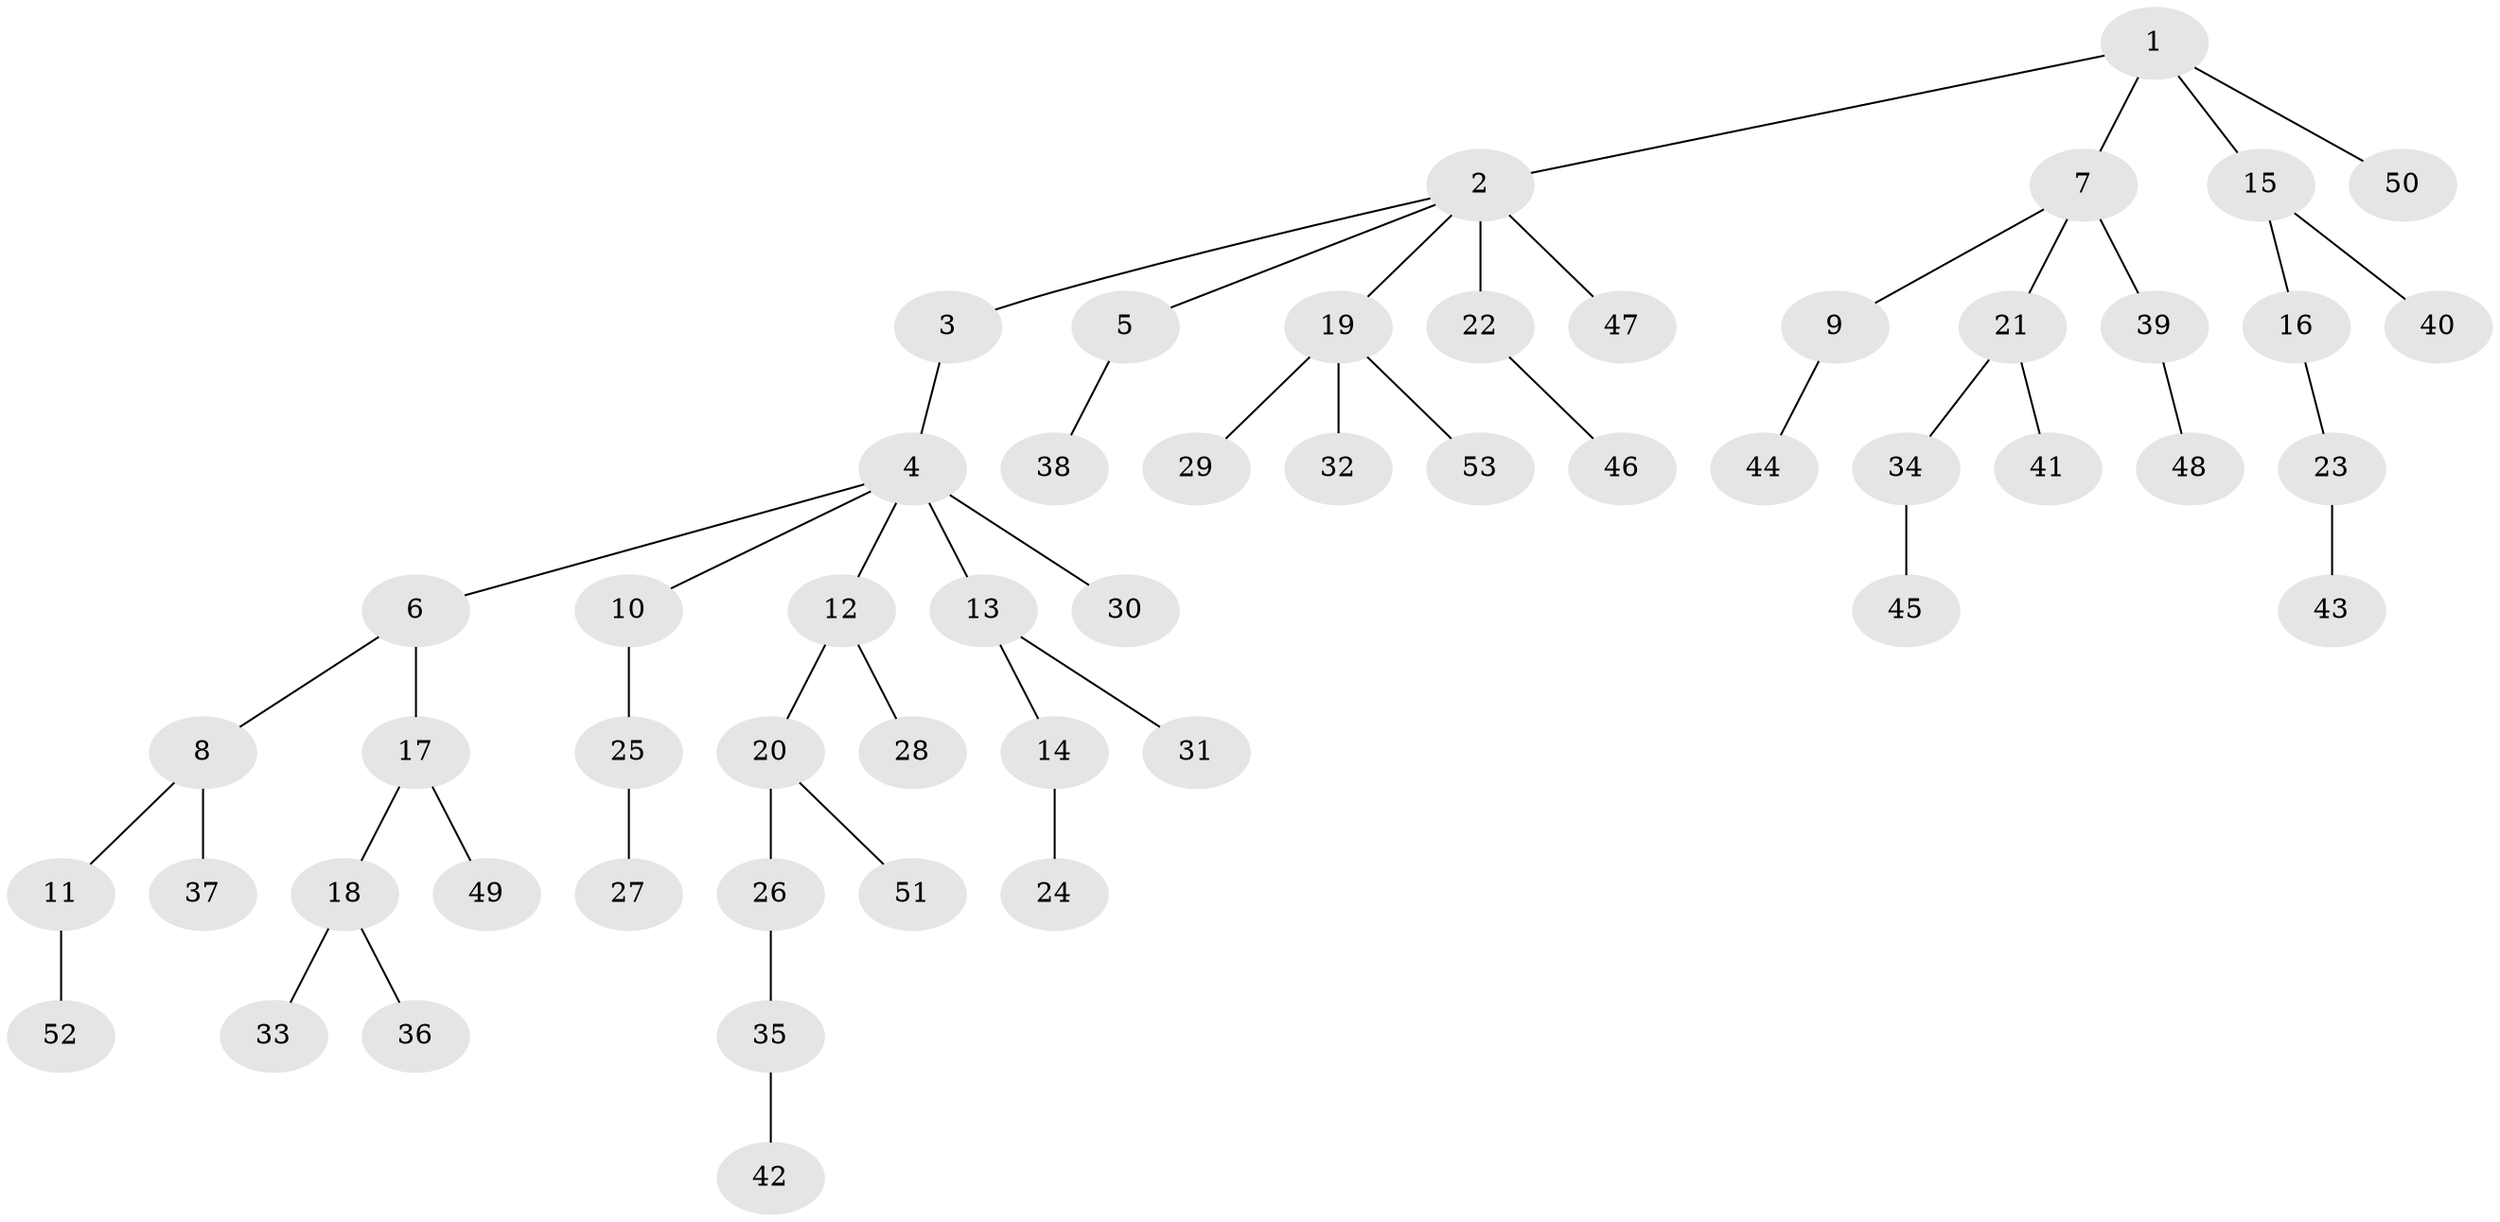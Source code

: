 // original degree distribution, {5: 0.02857142857142857, 6: 0.009523809523809525, 3: 0.1523809523809524, 7: 0.009523809523809525, 4: 0.06666666666666667, 2: 0.2571428571428571, 1: 0.47619047619047616}
// Generated by graph-tools (version 1.1) at 2025/36/03/09/25 02:36:30]
// undirected, 53 vertices, 52 edges
graph export_dot {
graph [start="1"]
  node [color=gray90,style=filled];
  1;
  2;
  3;
  4;
  5;
  6;
  7;
  8;
  9;
  10;
  11;
  12;
  13;
  14;
  15;
  16;
  17;
  18;
  19;
  20;
  21;
  22;
  23;
  24;
  25;
  26;
  27;
  28;
  29;
  30;
  31;
  32;
  33;
  34;
  35;
  36;
  37;
  38;
  39;
  40;
  41;
  42;
  43;
  44;
  45;
  46;
  47;
  48;
  49;
  50;
  51;
  52;
  53;
  1 -- 2 [weight=1.0];
  1 -- 7 [weight=1.0];
  1 -- 15 [weight=1.0];
  1 -- 50 [weight=1.0];
  2 -- 3 [weight=1.0];
  2 -- 5 [weight=1.0];
  2 -- 19 [weight=1.0];
  2 -- 22 [weight=1.0];
  2 -- 47 [weight=2.0];
  3 -- 4 [weight=1.0];
  4 -- 6 [weight=1.0];
  4 -- 10 [weight=1.0];
  4 -- 12 [weight=1.0];
  4 -- 13 [weight=1.0];
  4 -- 30 [weight=2.0];
  5 -- 38 [weight=1.0];
  6 -- 8 [weight=1.0];
  6 -- 17 [weight=1.0];
  7 -- 9 [weight=1.0];
  7 -- 21 [weight=1.0];
  7 -- 39 [weight=1.0];
  8 -- 11 [weight=1.0];
  8 -- 37 [weight=1.0];
  9 -- 44 [weight=1.0];
  10 -- 25 [weight=1.0];
  11 -- 52 [weight=1.0];
  12 -- 20 [weight=1.0];
  12 -- 28 [weight=1.0];
  13 -- 14 [weight=1.0];
  13 -- 31 [weight=1.0];
  14 -- 24 [weight=1.0];
  15 -- 16 [weight=1.0];
  15 -- 40 [weight=1.0];
  16 -- 23 [weight=1.0];
  17 -- 18 [weight=1.0];
  17 -- 49 [weight=1.0];
  18 -- 33 [weight=1.0];
  18 -- 36 [weight=1.0];
  19 -- 29 [weight=1.0];
  19 -- 32 [weight=1.0];
  19 -- 53 [weight=1.0];
  20 -- 26 [weight=1.0];
  20 -- 51 [weight=1.0];
  21 -- 34 [weight=1.0];
  21 -- 41 [weight=1.0];
  22 -- 46 [weight=1.0];
  23 -- 43 [weight=1.0];
  25 -- 27 [weight=2.0];
  26 -- 35 [weight=2.0];
  34 -- 45 [weight=1.0];
  35 -- 42 [weight=1.0];
  39 -- 48 [weight=1.0];
}
